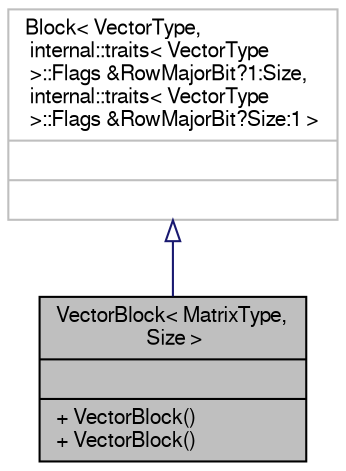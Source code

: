 digraph "VectorBlock&lt; MatrixType, Size &gt;"
{
  edge [fontname="FreeSans",fontsize="10",labelfontname="FreeSans",labelfontsize="10"];
  node [fontname="FreeSans",fontsize="10",shape=record];
  Node1 [label="{VectorBlock\< MatrixType,\l Size \>\n||+ VectorBlock()\l+ VectorBlock()\l}",height=0.2,width=0.4,color="black", fillcolor="grey75", style="filled" fontcolor="black"];
  Node2 -> Node1 [dir="back",color="midnightblue",fontsize="10",style="solid",arrowtail="onormal",fontname="FreeSans"];
  Node2 [label="{Block\< VectorType,\l internal::traits\< VectorType\l \>::Flags &RowMajorBit?1:Size,\l internal::traits\< VectorType\l \>::Flags &RowMajorBit?Size:1 \>\n||}",height=0.2,width=0.4,color="grey75", fillcolor="white", style="filled"];
}
